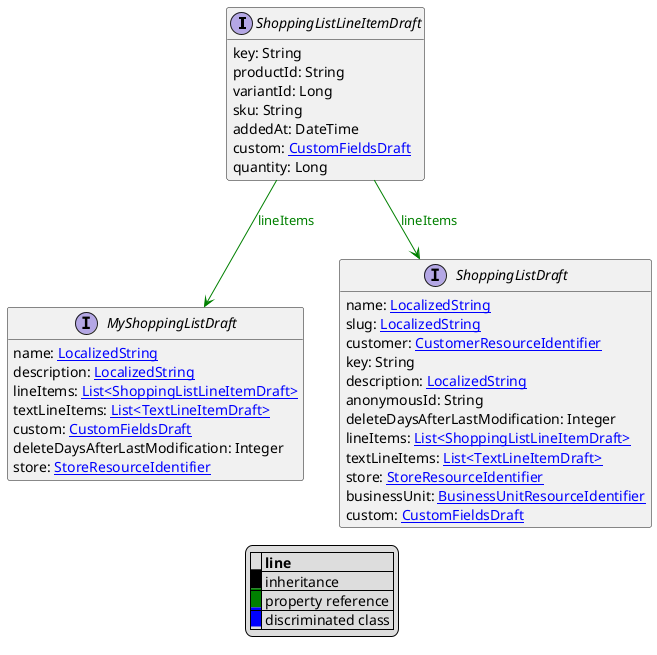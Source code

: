 @startuml

hide empty fields
hide empty methods
legend
|= |= line |
|<back:black>   </back>| inheritance |
|<back:green>   </back>| property reference |
|<back:blue>   </back>| discriminated class |
endlegend
interface ShoppingListLineItemDraft [[ShoppingListLineItemDraft.svg]]  {
    key: String
    productId: String
    variantId: Long
    sku: String
    addedAt: DateTime
    custom: [[CustomFieldsDraft.svg CustomFieldsDraft]]
    quantity: Long
}



interface MyShoppingListDraft [[MyShoppingListDraft.svg]]  {
    name: [[LocalizedString.svg LocalizedString]]
    description: [[LocalizedString.svg LocalizedString]]
    lineItems: [[ShoppingListLineItemDraft.svg List<ShoppingListLineItemDraft>]]
    textLineItems: [[TextLineItemDraft.svg List<TextLineItemDraft>]]
    custom: [[CustomFieldsDraft.svg CustomFieldsDraft]]
    deleteDaysAfterLastModification: Integer
    store: [[StoreResourceIdentifier.svg StoreResourceIdentifier]]
}
interface ShoppingListDraft [[ShoppingListDraft.svg]]  {
    name: [[LocalizedString.svg LocalizedString]]
    slug: [[LocalizedString.svg LocalizedString]]
    customer: [[CustomerResourceIdentifier.svg CustomerResourceIdentifier]]
    key: String
    description: [[LocalizedString.svg LocalizedString]]
    anonymousId: String
    deleteDaysAfterLastModification: Integer
    lineItems: [[ShoppingListLineItemDraft.svg List<ShoppingListLineItemDraft>]]
    textLineItems: [[TextLineItemDraft.svg List<TextLineItemDraft>]]
    store: [[StoreResourceIdentifier.svg StoreResourceIdentifier]]
    businessUnit: [[BusinessUnitResourceIdentifier.svg BusinessUnitResourceIdentifier]]
    custom: [[CustomFieldsDraft.svg CustomFieldsDraft]]
}

ShoppingListLineItemDraft --> MyShoppingListDraft #green;text:green : "lineItems"
ShoppingListLineItemDraft --> ShoppingListDraft #green;text:green : "lineItems"
@enduml
